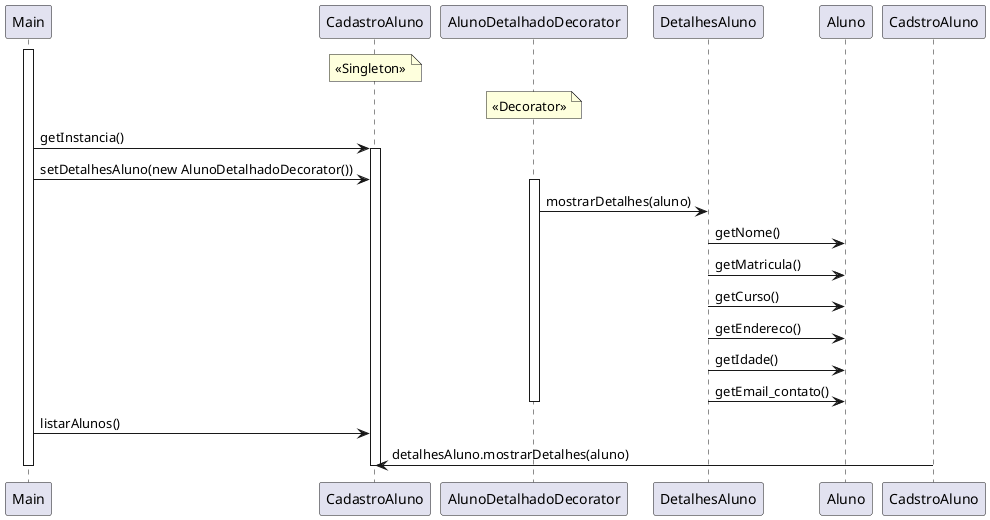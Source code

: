 @startuml diagramaUsandoDecoratorDetalhado
participant Main
participant CadastroAluno
participant AlunoDetalhadoDecorator
participant DetalhesAluno
participant Aluno

note over CadastroAluno: <<Singleton>>
note over AlunoDetalhadoDecorator: <<Decorator>>

activate Main

Main -> CadastroAluno: getInstancia()
activate CadastroAluno

Main -> CadastroAluno: setDetalhesAluno(new AlunoDetalhadoDecorator())
activate AlunoDetalhadoDecorator

AlunoDetalhadoDecorator -> DetalhesAluno: mostrarDetalhes(aluno)
DetalhesAluno -> Aluno: getNome()
DetalhesAluno -> Aluno: getMatricula()
DetalhesAluno -> Aluno: getCurso()
DetalhesAluno -> Aluno: getEndereco()
DetalhesAluno -> Aluno: getIdade()
DetalhesAluno -> Aluno: getEmail_contato()

deactivate AlunoDetalhadoDecorator

Main -> CadastroAluno: listarAlunos()
CadstroAluno -> CadastroAluno: detalhesAluno.mostrarDetalhes(aluno)

deactivate CadastroAluno

deactivate Main
@enduml

